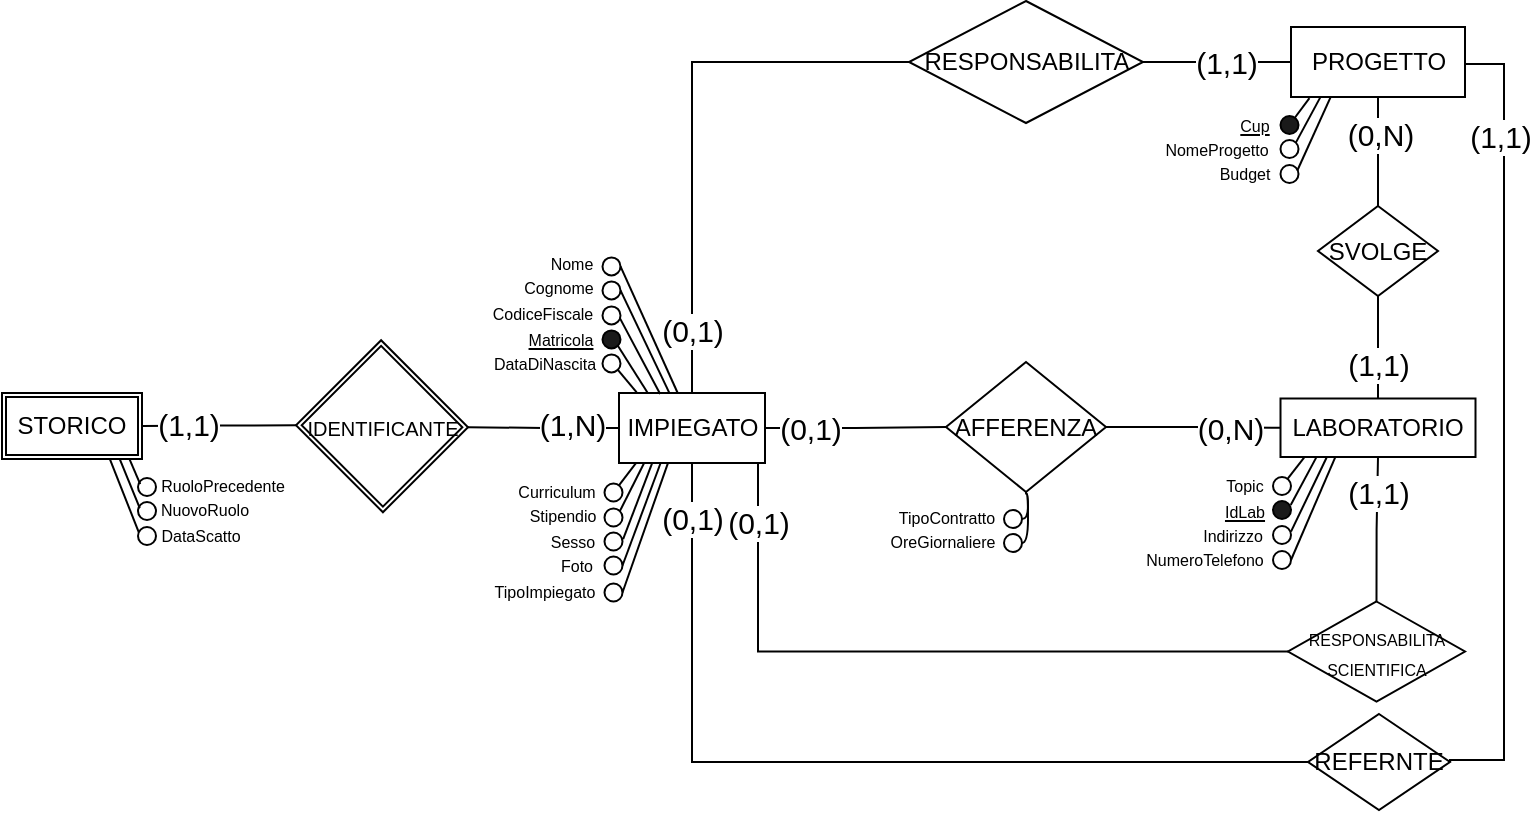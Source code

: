 <mxfile version="20.8.16" type="device"><diagram name="Pagina-1" id="BgX9XBvS6wNKBVLfwzAv"><mxGraphModel dx="-951" dy="534" grid="0" gridSize="10" guides="1" tooltips="1" connect="1" arrows="1" fold="1" page="1" pageScale="1" pageWidth="1654" pageHeight="2336" math="0" shadow="0"><root><mxCell id="0"/><mxCell id="1" parent="0"/><mxCell id="g2WIKgroE3J0Rh9Hj6b9-1" value="" style="edgeStyle=orthogonalEdgeStyle;rounded=0;orthogonalLoop=1;jettySize=auto;html=1;endArrow=none;endFill=0;exitX=0;exitY=0.5;exitDx=0;exitDy=0;labelBackgroundColor=none;fontColor=default;entryX=1;entryY=0;entryDx=0;entryDy=0;" parent="1" source="g2WIKgroE3J0Rh9Hj6b9-48" target="g2WIKgroE3J0Rh9Hj6b9-100" edge="1"><mxGeometry relative="1" as="geometry"><mxPoint x="2367" y="600.5" as="sourcePoint"/><mxPoint x="2277.963" y="601.917" as="targetPoint"/></mxGeometry></mxCell><mxCell id="g2WIKgroE3J0Rh9Hj6b9-2" value="&lt;font style=&quot;font-size: 15px;&quot;&gt;(1,N)&lt;/font&gt;" style="edgeLabel;html=1;align=center;verticalAlign=middle;resizable=0;points=[];" parent="g2WIKgroE3J0Rh9Hj6b9-1" vertex="1" connectable="0"><mxGeometry x="-0.414" relative="1" as="geometry"><mxPoint x="-2" y="-2" as="offset"/></mxGeometry></mxCell><mxCell id="g2WIKgroE3J0Rh9Hj6b9-3" value="" style="edgeStyle=orthogonalEdgeStyle;rounded=0;orthogonalLoop=1;jettySize=auto;html=1;endArrow=none;endFill=0;endSize=6;jumpStyle=none;align=center;exitX=1;exitY=0.5;exitDx=0;exitDy=0;labelBackgroundColor=none;fontColor=default;" parent="1" source="g2WIKgroE3J0Rh9Hj6b9-48" target="g2WIKgroE3J0Rh9Hj6b9-18" edge="1"><mxGeometry relative="1" as="geometry"><mxPoint x="2447" y="600.5" as="sourcePoint"/></mxGeometry></mxCell><mxCell id="g2WIKgroE3J0Rh9Hj6b9-4" value="&lt;font style=&quot;font-size: 15px;&quot;&gt;(0,1)&lt;/font&gt;" style="edgeLabel;html=1;align=center;verticalAlign=middle;resizable=0;points=[];" parent="g2WIKgroE3J0Rh9Hj6b9-3" vertex="1" connectable="0"><mxGeometry x="-0.58" y="1" relative="1" as="geometry"><mxPoint x="3" y="1" as="offset"/></mxGeometry></mxCell><mxCell id="g2WIKgroE3J0Rh9Hj6b9-5" value="" style="edgeStyle=orthogonalEdgeStyle;rounded=0;orthogonalLoop=1;jettySize=auto;html=1;endArrow=none;endFill=0;exitX=0.5;exitY=0;exitDx=0;exitDy=0;labelBackgroundColor=none;fontColor=default;" parent="1" source="g2WIKgroE3J0Rh9Hj6b9-49" target="g2WIKgroE3J0Rh9Hj6b9-28" edge="1"><mxGeometry relative="1" as="geometry"><mxPoint x="2750" y="566.5" as="sourcePoint"/></mxGeometry></mxCell><mxCell id="g2WIKgroE3J0Rh9Hj6b9-6" value="(1,1)" style="edgeLabel;html=1;align=center;verticalAlign=middle;resizable=0;points=[];fontSize=15;" parent="g2WIKgroE3J0Rh9Hj6b9-5" vertex="1" connectable="0"><mxGeometry x="-0.381" y="-1" relative="1" as="geometry"><mxPoint x="-1" y="-2" as="offset"/></mxGeometry></mxCell><mxCell id="g2WIKgroE3J0Rh9Hj6b9-14" value="" style="edgeStyle=orthogonalEdgeStyle;rounded=0;orthogonalLoop=1;jettySize=auto;html=1;endArrow=none;endFill=0;entryX=1;entryY=0.5;entryDx=0;entryDy=0;labelBackgroundColor=none;fontColor=default;exitX=0;exitY=1;exitDx=0;exitDy=0;" parent="1" source="g2WIKgroE3J0Rh9Hj6b9-100" target="g2WIKgroE3J0Rh9Hj6b9-99" edge="1"><mxGeometry relative="1" as="geometry"><mxPoint x="2116" y="602" as="targetPoint"/><mxPoint x="2208.037" y="601.917" as="sourcePoint"/></mxGeometry></mxCell><mxCell id="g2WIKgroE3J0Rh9Hj6b9-15" value="&lt;font style=&quot;font-size: 15px;&quot;&gt;(1,1)&lt;/font&gt;" style="edgeLabel;html=1;align=center;verticalAlign=middle;resizable=0;points=[];" parent="g2WIKgroE3J0Rh9Hj6b9-14" vertex="1" connectable="0"><mxGeometry x="0.405" y="-1" relative="1" as="geometry"><mxPoint as="offset"/></mxGeometry></mxCell><mxCell id="g2WIKgroE3J0Rh9Hj6b9-16" value="" style="edgeStyle=orthogonalEdgeStyle;rounded=0;orthogonalLoop=1;jettySize=auto;html=1;endArrow=none;endFill=0;entryX=0;entryY=0.5;entryDx=0;entryDy=0;exitX=1;exitY=0.5;exitDx=0;exitDy=0;labelBackgroundColor=none;fontColor=default;" parent="1" source="g2WIKgroE3J0Rh9Hj6b9-18" target="g2WIKgroE3J0Rh9Hj6b9-49" edge="1"><mxGeometry relative="1" as="geometry"><mxPoint x="2746.5" y="601.5" as="targetPoint"/></mxGeometry></mxCell><mxCell id="g2WIKgroE3J0Rh9Hj6b9-17" value="(0,N)" style="edgeLabel;html=1;align=center;verticalAlign=middle;resizable=0;points=[];fontSize=15;" parent="g2WIKgroE3J0Rh9Hj6b9-16" vertex="1" connectable="0"><mxGeometry x="0.565" relative="1" as="geometry"><mxPoint x="-6" as="offset"/></mxGeometry></mxCell><mxCell id="g2WIKgroE3J0Rh9Hj6b9-18" value="AFFERENZA" style="rhombus;whiteSpace=wrap;html=1;rounded=0;labelBackgroundColor=none;" parent="1" vertex="1"><mxGeometry x="2534" y="569" width="80" height="65" as="geometry"/></mxCell><mxCell id="g2WIKgroE3J0Rh9Hj6b9-26" value="" style="edgeStyle=orthogonalEdgeStyle;rounded=0;orthogonalLoop=1;jettySize=auto;html=1;endArrow=none;endFill=0;entryX=0.5;entryY=1;entryDx=0;entryDy=0;labelBackgroundColor=none;fontColor=default;" parent="1" source="g2WIKgroE3J0Rh9Hj6b9-28" target="g2WIKgroE3J0Rh9Hj6b9-50" edge="1"><mxGeometry relative="1" as="geometry"><mxPoint x="2750" y="421" as="targetPoint"/></mxGeometry></mxCell><mxCell id="g2WIKgroE3J0Rh9Hj6b9-27" value="(0,N)" style="edgeLabel;html=1;align=center;verticalAlign=middle;resizable=0;points=[];fontSize=15;" parent="g2WIKgroE3J0Rh9Hj6b9-26" vertex="1" connectable="0"><mxGeometry x="0.606" relative="1" as="geometry"><mxPoint x="1" y="8" as="offset"/></mxGeometry></mxCell><mxCell id="g2WIKgroE3J0Rh9Hj6b9-28" value="SVOLGE" style="rhombus;whiteSpace=wrap;html=1;rounded=0;labelBackgroundColor=none;" parent="1" vertex="1"><mxGeometry x="2720" y="491" width="60" height="45" as="geometry"/></mxCell><mxCell id="g2WIKgroE3J0Rh9Hj6b9-32" value="" style="edgeStyle=orthogonalEdgeStyle;orthogonalLoop=1;jettySize=auto;html=1;endArrow=none;endFill=0;rounded=0;labelBackgroundColor=none;fontColor=default;exitX=0.5;exitY=0;exitDx=0;exitDy=0;entryX=0;entryY=0.5;entryDx=0;entryDy=0;" parent="1" source="g2WIKgroE3J0Rh9Hj6b9-48" target="g2WIKgroE3J0Rh9Hj6b9-37" edge="1"><mxGeometry relative="1" as="geometry"><mxPoint x="2413" y="580" as="sourcePoint"/></mxGeometry></mxCell><mxCell id="g2WIKgroE3J0Rh9Hj6b9-116" value="&lt;font style=&quot;font-size: 15px;&quot;&gt;(0,1)&lt;/font&gt;" style="edgeLabel;html=1;align=center;verticalAlign=middle;resizable=0;points=[];" parent="g2WIKgroE3J0Rh9Hj6b9-32" vertex="1" connectable="0"><mxGeometry x="-0.884" y="-2" relative="1" as="geometry"><mxPoint x="-2" y="-16" as="offset"/></mxGeometry></mxCell><mxCell id="g2WIKgroE3J0Rh9Hj6b9-35" value="" style="edgeStyle=orthogonalEdgeStyle;orthogonalLoop=1;jettySize=auto;html=1;endArrow=none;endFill=0;entryX=0;entryY=0.5;entryDx=0;entryDy=0;rounded=0;labelBackgroundColor=none;fontColor=default;" parent="1" source="g2WIKgroE3J0Rh9Hj6b9-37" target="g2WIKgroE3J0Rh9Hj6b9-50" edge="1"><mxGeometry relative="1" as="geometry"><mxPoint x="2751.5" y="420" as="targetPoint"/></mxGeometry></mxCell><mxCell id="g2WIKgroE3J0Rh9Hj6b9-36" value="(1,1)" style="edgeLabel;html=1;align=center;verticalAlign=middle;resizable=0;points=[];fontSize=15;" parent="g2WIKgroE3J0Rh9Hj6b9-35" vertex="1" connectable="0"><mxGeometry x="0.546" y="1" relative="1" as="geometry"><mxPoint x="-16" y="1" as="offset"/></mxGeometry></mxCell><mxCell id="g2WIKgroE3J0Rh9Hj6b9-37" value="RESPONSABILITA" style="rhombus;whiteSpace=wrap;html=1;rounded=0;labelBackgroundColor=none;" parent="1" vertex="1"><mxGeometry x="2515.5" y="388.5" width="117" height="61" as="geometry"/></mxCell><mxCell id="g2WIKgroE3J0Rh9Hj6b9-38" value="REFERNTE" style="rhombus;whiteSpace=wrap;html=1;rounded=0;labelBackgroundColor=none;fillColor=default;" parent="1" vertex="1"><mxGeometry x="2715" y="745" width="71" height="48" as="geometry"/></mxCell><mxCell id="g2WIKgroE3J0Rh9Hj6b9-39" value="" style="endArrow=none;html=1;exitX=0.5;exitY=1;exitDx=0;exitDy=0;edgeStyle=orthogonalEdgeStyle;rounded=0;labelBackgroundColor=none;fontColor=default;entryX=0;entryY=0.5;entryDx=0;entryDy=0;" parent="1" source="g2WIKgroE3J0Rh9Hj6b9-48" target="g2WIKgroE3J0Rh9Hj6b9-38" edge="1"><mxGeometry width="50" height="50" relative="1" as="geometry"><mxPoint x="2477" y="797" as="sourcePoint"/><mxPoint x="2713" y="810" as="targetPoint"/><Array as="points"><mxPoint x="2407" y="769"/></Array></mxGeometry></mxCell><mxCell id="g2WIKgroE3J0Rh9Hj6b9-40" value="(0,1)" style="edgeLabel;html=1;align=center;verticalAlign=middle;resizable=0;points=[];fontSize=15;" parent="g2WIKgroE3J0Rh9Hj6b9-39" vertex="1" connectable="0"><mxGeometry x="-0.904" y="1" relative="1" as="geometry"><mxPoint x="-1" y="5" as="offset"/></mxGeometry></mxCell><mxCell id="g2WIKgroE3J0Rh9Hj6b9-41" value="" style="endArrow=none;html=1;exitX=1;exitY=0.5;exitDx=0;exitDy=0;entryX=1;entryY=0.5;entryDx=0;entryDy=0;edgeStyle=orthogonalEdgeStyle;rounded=0;labelBackgroundColor=none;fontColor=default;" parent="1" source="g2WIKgroE3J0Rh9Hj6b9-38" target="g2WIKgroE3J0Rh9Hj6b9-50" edge="1"><mxGeometry width="50" height="50" relative="1" as="geometry"><mxPoint x="2858" y="497.5" as="sourcePoint"/><mxPoint x="2790" y="371.5" as="targetPoint"/><Array as="points"><mxPoint x="2813" y="768"/><mxPoint x="2813" y="420"/><mxPoint x="2793" y="420"/></Array></mxGeometry></mxCell><mxCell id="g2WIKgroE3J0Rh9Hj6b9-42" value="(1,1)" style="edgeLabel;html=1;align=center;verticalAlign=middle;resizable=0;points=[];fontSize=15;" parent="g2WIKgroE3J0Rh9Hj6b9-41" vertex="1" connectable="0"><mxGeometry x="0.884" y="-1" relative="1" as="geometry"><mxPoint x="-3" y="33" as="offset"/></mxGeometry></mxCell><mxCell id="g2WIKgroE3J0Rh9Hj6b9-43" value="" style="endArrow=none;html=1;entryX=0;entryY=0.5;entryDx=0;entryDy=0;edgeStyle=orthogonalEdgeStyle;rounded=0;labelBackgroundColor=none;fontColor=default;" parent="1" target="g2WIKgroE3J0Rh9Hj6b9-45" edge="1"><mxGeometry width="50" height="50" relative="1" as="geometry"><mxPoint x="2440" y="620" as="sourcePoint"/><mxPoint x="2665" y="774" as="targetPoint"/><Array as="points"><mxPoint x="2440" y="713"/></Array></mxGeometry></mxCell><mxCell id="g2WIKgroE3J0Rh9Hj6b9-44" value="(0,1)" style="edgeLabel;html=1;align=center;verticalAlign=middle;resizable=0;points=[];fontSize=15;" parent="g2WIKgroE3J0Rh9Hj6b9-43" vertex="1" connectable="0"><mxGeometry x="-0.898" y="-2" relative="1" as="geometry"><mxPoint x="2" y="10" as="offset"/></mxGeometry></mxCell><mxCell id="g2WIKgroE3J0Rh9Hj6b9-45" value="&lt;font style=&quot;font-size: 8px;&quot;&gt;RESPONSABILITA&lt;br&gt;SCIENTIFICA&lt;/font&gt;" style="rhombus;whiteSpace=wrap;html=1;rounded=0;labelBackgroundColor=none;" parent="1" vertex="1"><mxGeometry x="2705" y="688.75" width="88.5" height="50" as="geometry"/></mxCell><mxCell id="g2WIKgroE3J0Rh9Hj6b9-46" value="" style="endArrow=none;html=1;entryX=0.5;entryY=1;entryDx=0;entryDy=0;exitX=0.5;exitY=0;exitDx=0;exitDy=0;edgeStyle=orthogonalEdgeStyle;rounded=0;labelBackgroundColor=none;fontColor=default;" parent="1" source="g2WIKgroE3J0Rh9Hj6b9-45" target="g2WIKgroE3J0Rh9Hj6b9-49" edge="1"><mxGeometry width="50" height="50" relative="1" as="geometry"><mxPoint x="2610" y="730.5" as="sourcePoint"/><mxPoint x="2750" y="636.5" as="targetPoint"/></mxGeometry></mxCell><mxCell id="g2WIKgroE3J0Rh9Hj6b9-47" value="(1,1)" style="edgeLabel;html=1;align=center;verticalAlign=middle;resizable=0;points=[];fontSize=15;" parent="g2WIKgroE3J0Rh9Hj6b9-46" vertex="1" connectable="0"><mxGeometry x="0.542" relative="1" as="geometry"><mxPoint as="offset"/></mxGeometry></mxCell><mxCell id="g2WIKgroE3J0Rh9Hj6b9-48" value="IMPIEGATO" style="rounded=0;whiteSpace=wrap;html=1;labelBackgroundColor=none;" parent="1" vertex="1"><mxGeometry x="2370.5" y="584.5" width="73" height="35" as="geometry"/></mxCell><mxCell id="g2WIKgroE3J0Rh9Hj6b9-49" value="LABORATORIO" style="rounded=0;whiteSpace=wrap;html=1;labelBackgroundColor=none;" parent="1" vertex="1"><mxGeometry x="2701.25" y="587.25" width="97.5" height="29.25" as="geometry"/></mxCell><mxCell id="g2WIKgroE3J0Rh9Hj6b9-50" value="PROGETTO" style="rounded=0;whiteSpace=wrap;html=1;labelBackgroundColor=none;" parent="1" vertex="1"><mxGeometry x="2706.5" y="401.5" width="87" height="35" as="geometry"/></mxCell><mxCell id="g2WIKgroE3J0Rh9Hj6b9-51" value="" style="ellipse;whiteSpace=wrap;html=1;" parent="1" vertex="1"><mxGeometry x="2363.25" y="629.75" width="9" height="9" as="geometry"/></mxCell><mxCell id="g2WIKgroE3J0Rh9Hj6b9-52" value="" style="ellipse;whiteSpace=wrap;html=1;" parent="1" vertex="1"><mxGeometry x="2363.25" y="642.25" width="9" height="9" as="geometry"/></mxCell><mxCell id="g2WIKgroE3J0Rh9Hj6b9-53" value="" style="ellipse;whiteSpace=wrap;html=1;" parent="1" vertex="1"><mxGeometry x="2363.25" y="654.25" width="9" height="9" as="geometry"/></mxCell><mxCell id="g2WIKgroE3J0Rh9Hj6b9-54" value="" style="ellipse;whiteSpace=wrap;html=1;" parent="1" vertex="1"><mxGeometry x="2363.25" y="666.25" width="9" height="9" as="geometry"/></mxCell><mxCell id="g2WIKgroE3J0Rh9Hj6b9-55" value="" style="ellipse;whiteSpace=wrap;html=1;" parent="1" vertex="1"><mxGeometry x="2362.25" y="528.71" width="9" height="9" as="geometry"/></mxCell><mxCell id="g2WIKgroE3J0Rh9Hj6b9-56" value="" style="ellipse;whiteSpace=wrap;html=1;" parent="1" vertex="1"><mxGeometry x="2362.25" y="541.21" width="9" height="9" as="geometry"/></mxCell><mxCell id="g2WIKgroE3J0Rh9Hj6b9-57" value="" style="ellipse;whiteSpace=wrap;html=1;fillColor=#1A1A1A;" parent="1" vertex="1"><mxGeometry x="2362.25" y="553.21" width="9" height="9" as="geometry"/></mxCell><mxCell id="g2WIKgroE3J0Rh9Hj6b9-58" value="" style="ellipse;whiteSpace=wrap;html=1;" parent="1" vertex="1"><mxGeometry x="2362.25" y="565.21" width="9" height="9" as="geometry"/></mxCell><mxCell id="g2WIKgroE3J0Rh9Hj6b9-59" value="" style="endArrow=none;html=1;rounded=0;entryX=0.116;entryY=1.003;entryDx=0;entryDy=0;entryPerimeter=0;" parent="1" source="g2WIKgroE3J0Rh9Hj6b9-51" target="g2WIKgroE3J0Rh9Hj6b9-48" edge="1"><mxGeometry width="50" height="50" relative="1" as="geometry"><mxPoint x="2376" y="684.5" as="sourcePoint"/><mxPoint x="2446.711" y="634.5" as="targetPoint"/></mxGeometry></mxCell><mxCell id="g2WIKgroE3J0Rh9Hj6b9-60" value="" style="endArrow=none;html=1;rounded=0;exitX=1;exitY=0;exitDx=0;exitDy=0;entryX=0.173;entryY=0.997;entryDx=0;entryDy=0;entryPerimeter=0;" parent="1" source="g2WIKgroE3J0Rh9Hj6b9-52" target="g2WIKgroE3J0Rh9Hj6b9-48" edge="1"><mxGeometry width="50" height="50" relative="1" as="geometry"><mxPoint x="2387" y="649.5" as="sourcePoint"/><mxPoint x="2437" y="599.5" as="targetPoint"/></mxGeometry></mxCell><mxCell id="g2WIKgroE3J0Rh9Hj6b9-61" value="" style="endArrow=none;html=1;rounded=0;exitX=1.035;exitY=0.368;exitDx=0;exitDy=0;exitPerimeter=0;entryX=0.227;entryY=1.003;entryDx=0;entryDy=0;entryPerimeter=0;" parent="1" source="g2WIKgroE3J0Rh9Hj6b9-53" target="g2WIKgroE3J0Rh9Hj6b9-48" edge="1"><mxGeometry width="50" height="50" relative="1" as="geometry"><mxPoint x="2387" y="649.5" as="sourcePoint"/><mxPoint x="2437" y="599.5" as="targetPoint"/></mxGeometry></mxCell><mxCell id="g2WIKgroE3J0Rh9Hj6b9-62" value="" style="endArrow=none;html=1;rounded=0;exitX=1;exitY=0.5;exitDx=0;exitDy=0;entryX=0.285;entryY=1;entryDx=0;entryDy=0;entryPerimeter=0;" parent="1" source="g2WIKgroE3J0Rh9Hj6b9-54" target="g2WIKgroE3J0Rh9Hj6b9-48" edge="1"><mxGeometry width="50" height="50" relative="1" as="geometry"><mxPoint x="2375" y="650.5" as="sourcePoint"/><mxPoint x="2393" y="620" as="targetPoint"/></mxGeometry></mxCell><mxCell id="g2WIKgroE3J0Rh9Hj6b9-63" value="" style="endArrow=none;html=1;rounded=0;entryX=1;entryY=1;entryDx=0;entryDy=0;exitX=0.121;exitY=-0.01;exitDx=0;exitDy=0;exitPerimeter=0;" parent="1" source="g2WIKgroE3J0Rh9Hj6b9-48" target="g2WIKgroE3J0Rh9Hj6b9-58" edge="1"><mxGeometry width="50" height="50" relative="1" as="geometry"><mxPoint x="2373" y="580" as="sourcePoint"/><mxPoint x="2425" y="547.5" as="targetPoint"/></mxGeometry></mxCell><mxCell id="g2WIKgroE3J0Rh9Hj6b9-64" value="" style="endArrow=none;html=1;rounded=0;exitX=1;exitY=1;exitDx=0;exitDy=0;entryX=0.198;entryY=0.004;entryDx=0;entryDy=0;entryPerimeter=0;" parent="1" source="g2WIKgroE3J0Rh9Hj6b9-57" target="g2WIKgroE3J0Rh9Hj6b9-48" edge="1"><mxGeometry width="50" height="50" relative="1" as="geometry"><mxPoint x="2371" y="601.5" as="sourcePoint"/><mxPoint x="2383" y="580" as="targetPoint"/></mxGeometry></mxCell><mxCell id="g2WIKgroE3J0Rh9Hj6b9-65" value="" style="endArrow=none;html=1;rounded=0;exitX=0.958;exitY=0.636;exitDx=0;exitDy=0;exitPerimeter=0;entryX=0.282;entryY=0.013;entryDx=0;entryDy=0;entryPerimeter=0;" parent="1" source="g2WIKgroE3J0Rh9Hj6b9-56" target="g2WIKgroE3J0Rh9Hj6b9-48" edge="1"><mxGeometry width="50" height="50" relative="1" as="geometry"><mxPoint x="2376" y="595.5" as="sourcePoint"/><mxPoint x="2393" y="580" as="targetPoint"/></mxGeometry></mxCell><mxCell id="g2WIKgroE3J0Rh9Hj6b9-66" value="" style="endArrow=none;html=1;rounded=0;entryX=0.343;entryY=-0.008;entryDx=0;entryDy=0;entryPerimeter=0;exitX=1;exitY=0.5;exitDx=0;exitDy=0;" parent="1" source="g2WIKgroE3J0Rh9Hj6b9-55" target="g2WIKgroE3J0Rh9Hj6b9-48" edge="1"><mxGeometry width="50" height="50" relative="1" as="geometry"><mxPoint x="2376" y="583" as="sourcePoint"/><mxPoint x="2446.711" y="533" as="targetPoint"/></mxGeometry></mxCell><mxCell id="g2WIKgroE3J0Rh9Hj6b9-67" value="&lt;font style=&quot;font-size: 8px;&quot;&gt;Nome&lt;/font&gt;" style="text;html=1;strokeColor=none;fillColor=none;align=center;verticalAlign=middle;whiteSpace=wrap;rounded=0;fontSize=10;" parent="1" vertex="1"><mxGeometry x="2317" y="511" width="60" height="16" as="geometry"/></mxCell><mxCell id="g2WIKgroE3J0Rh9Hj6b9-68" value="Cognome" style="text;html=1;align=center;verticalAlign=middle;resizable=0;points=[];autosize=1;strokeColor=none;fillColor=none;fontSize=8;" parent="1" vertex="1"><mxGeometry x="2313" y="521" width="53" height="22" as="geometry"/></mxCell><mxCell id="g2WIKgroE3J0Rh9Hj6b9-69" value="CodiceFiscale" style="text;html=1;align=center;verticalAlign=middle;resizable=0;points=[];autosize=1;strokeColor=none;fillColor=none;fontSize=8;" parent="1" vertex="1"><mxGeometry x="2298" y="534" width="68" height="22" as="geometry"/></mxCell><mxCell id="g2WIKgroE3J0Rh9Hj6b9-70" value="DataDiNascita" style="text;html=1;align=center;verticalAlign=middle;resizable=0;points=[];autosize=1;strokeColor=none;fillColor=none;fontSize=8;" parent="1" vertex="1"><mxGeometry x="2298" y="558.71" width="69" height="22" as="geometry"/></mxCell><mxCell id="g2WIKgroE3J0Rh9Hj6b9-71" value="Curriculum" style="text;html=1;align=center;verticalAlign=middle;resizable=0;points=[];autosize=1;strokeColor=none;fillColor=none;fontSize=8;" parent="1" vertex="1"><mxGeometry x="2310.5" y="622.5" width="57" height="22" as="geometry"/></mxCell><mxCell id="g2WIKgroE3J0Rh9Hj6b9-72" value="Stipendio" style="text;html=1;align=center;verticalAlign=middle;resizable=0;points=[];autosize=1;strokeColor=none;fillColor=none;fontSize=8;" parent="1" vertex="1"><mxGeometry x="2316" y="634.5" width="51" height="22" as="geometry"/></mxCell><mxCell id="g2WIKgroE3J0Rh9Hj6b9-73" value="Sesso" style="text;html=1;align=center;verticalAlign=middle;resizable=0;points=[];autosize=1;strokeColor=none;fillColor=none;fontSize=8;" parent="1" vertex="1"><mxGeometry x="2327" y="648" width="40" height="22" as="geometry"/></mxCell><mxCell id="g2WIKgroE3J0Rh9Hj6b9-74" value="Foto" style="text;html=1;align=center;verticalAlign=middle;resizable=0;points=[];autosize=1;strokeColor=none;fillColor=none;fontSize=8;" parent="1" vertex="1"><mxGeometry x="2332" y="660" width="34" height="22" as="geometry"/></mxCell><mxCell id="g2WIKgroE3J0Rh9Hj6b9-75" value="" style="ellipse;whiteSpace=wrap;html=1;" parent="1" vertex="1"><mxGeometry x="2130" y="651.5" width="9" height="9" as="geometry"/></mxCell><mxCell id="g2WIKgroE3J0Rh9Hj6b9-76" value="" style="ellipse;whiteSpace=wrap;html=1;" parent="1" vertex="1"><mxGeometry x="2130" y="627" width="9" height="9" as="geometry"/></mxCell><mxCell id="g2WIKgroE3J0Rh9Hj6b9-77" value="" style="ellipse;whiteSpace=wrap;html=1;" parent="1" vertex="1"><mxGeometry x="2130" y="639" width="9" height="9" as="geometry"/></mxCell><mxCell id="g2WIKgroE3J0Rh9Hj6b9-78" value="" style="endArrow=none;html=1;rounded=0;fontSize=8;exitX=0.123;exitY=0.336;exitDx=0;exitDy=0;exitPerimeter=0;entryX=0.91;entryY=0.997;entryDx=0;entryDy=0;entryPerimeter=0;" parent="1" source="g2WIKgroE3J0Rh9Hj6b9-76" target="g2WIKgroE3J0Rh9Hj6b9-99" edge="1"><mxGeometry width="50" height="50" relative="1" as="geometry"><mxPoint x="2142" y="648.5" as="sourcePoint"/><mxPoint x="2124.344" y="617.808" as="targetPoint"/></mxGeometry></mxCell><mxCell id="g2WIKgroE3J0Rh9Hj6b9-79" value="" style="endArrow=none;html=1;rounded=0;fontSize=8;exitX=0.099;exitY=0.336;exitDx=0;exitDy=0;exitPerimeter=0;entryX=0.834;entryY=0.964;entryDx=0;entryDy=0;entryPerimeter=0;" parent="1" source="g2WIKgroE3J0Rh9Hj6b9-77" target="g2WIKgroE3J0Rh9Hj6b9-99" edge="1"><mxGeometry width="50" height="50" relative="1" as="geometry"><mxPoint x="2059.289" y="693.5" as="sourcePoint"/><mxPoint x="2116" y="620.5" as="targetPoint"/></mxGeometry></mxCell><mxCell id="g2WIKgroE3J0Rh9Hj6b9-80" value="RuoloPrecedente" style="text;html=1;align=center;verticalAlign=middle;resizable=0;points=[];autosize=1;strokeColor=none;fillColor=none;fontSize=8;" parent="1" vertex="1"><mxGeometry x="2132" y="620" width="80" height="22" as="geometry"/></mxCell><mxCell id="g2WIKgroE3J0Rh9Hj6b9-81" value="" style="ellipse;whiteSpace=wrap;html=1;" parent="1" vertex="1"><mxGeometry x="2697.5" y="626.5" width="9" height="9" as="geometry"/></mxCell><mxCell id="g2WIKgroE3J0Rh9Hj6b9-82" value="" style="ellipse;whiteSpace=wrap;html=1;gradientColor=none;fillColor=#1A1A1A;" parent="1" vertex="1"><mxGeometry x="2697.5" y="638.5" width="9" height="9" as="geometry"/></mxCell><mxCell id="g2WIKgroE3J0Rh9Hj6b9-83" value="" style="ellipse;whiteSpace=wrap;html=1;" parent="1" vertex="1"><mxGeometry x="2697.5" y="651" width="9" height="9" as="geometry"/></mxCell><mxCell id="g2WIKgroE3J0Rh9Hj6b9-84" value="" style="endArrow=none;html=1;rounded=0;fontSize=8;entryX=0.121;entryY=1.011;entryDx=0;entryDy=0;entryPerimeter=0;" parent="1" source="g2WIKgroE3J0Rh9Hj6b9-81" target="g2WIKgroE3J0Rh9Hj6b9-49" edge="1"><mxGeometry width="50" height="50" relative="1" as="geometry"><mxPoint x="2706.5" y="681" as="sourcePoint"/><mxPoint x="2777.211" y="631" as="targetPoint"/></mxGeometry></mxCell><mxCell id="g2WIKgroE3J0Rh9Hj6b9-85" value="" style="endArrow=none;html=1;rounded=0;fontSize=8;entryX=0.185;entryY=0.998;entryDx=0;entryDy=0;entryPerimeter=0;exitX=0.985;exitY=0.219;exitDx=0;exitDy=0;exitPerimeter=0;" parent="1" source="g2WIKgroE3J0Rh9Hj6b9-82" target="g2WIKgroE3J0Rh9Hj6b9-49" edge="1"><mxGeometry width="50" height="50" relative="1" as="geometry"><mxPoint x="2706.5" y="693" as="sourcePoint"/><mxPoint x="2777.211" y="643" as="targetPoint"/></mxGeometry></mxCell><mxCell id="g2WIKgroE3J0Rh9Hj6b9-86" value="" style="endArrow=none;html=1;rounded=0;fontSize=8;entryX=0.236;entryY=1.012;entryDx=0;entryDy=0;entryPerimeter=0;exitX=1;exitY=0.312;exitDx=0;exitDy=0;exitPerimeter=0;" parent="1" source="g2WIKgroE3J0Rh9Hj6b9-83" target="g2WIKgroE3J0Rh9Hj6b9-49" edge="1"><mxGeometry width="50" height="50" relative="1" as="geometry"><mxPoint x="2706.5" y="705.5" as="sourcePoint"/><mxPoint x="2777.211" y="655.5" as="targetPoint"/></mxGeometry></mxCell><mxCell id="g2WIKgroE3J0Rh9Hj6b9-87" value="Topic" style="text;html=1;align=center;verticalAlign=middle;resizable=0;points=[];autosize=1;strokeColor=none;fillColor=none;fontSize=8;" parent="1" vertex="1"><mxGeometry x="2664.25" y="620" width="37" height="22" as="geometry"/></mxCell><mxCell id="g2WIKgroE3J0Rh9Hj6b9-88" value="&lt;u&gt;IdLab&lt;/u&gt;" style="text;html=1;align=center;verticalAlign=middle;resizable=0;points=[];autosize=1;strokeColor=none;fillColor=none;fontSize=8;" parent="1" vertex="1"><mxGeometry x="2663.75" y="632.5" width="38" height="22" as="geometry"/></mxCell><mxCell id="g2WIKgroE3J0Rh9Hj6b9-89" value="Indirizzo" style="text;html=1;align=center;verticalAlign=middle;resizable=0;points=[];autosize=1;strokeColor=none;fillColor=none;fontSize=8;" parent="1" vertex="1"><mxGeometry x="2653.25" y="644.5" width="48" height="22" as="geometry"/></mxCell><mxCell id="g2WIKgroE3J0Rh9Hj6b9-90" value="" style="ellipse;whiteSpace=wrap;html=1;fillColor=#1A1A1A;" parent="1" vertex="1"><mxGeometry x="2701.25" y="446" width="9" height="9" as="geometry"/></mxCell><mxCell id="g2WIKgroE3J0Rh9Hj6b9-91" value="" style="ellipse;whiteSpace=wrap;html=1;" parent="1" vertex="1"><mxGeometry x="2701.25" y="458" width="9" height="9" as="geometry"/></mxCell><mxCell id="g2WIKgroE3J0Rh9Hj6b9-92" value="" style="ellipse;whiteSpace=wrap;html=1;" parent="1" vertex="1"><mxGeometry x="2701.25" y="470.5" width="9" height="9" as="geometry"/></mxCell><mxCell id="g2WIKgroE3J0Rh9Hj6b9-93" value="" style="endArrow=none;html=1;rounded=0;fontSize=8;entryX=0.106;entryY=1.016;entryDx=0;entryDy=0;entryPerimeter=0;" parent="1" source="g2WIKgroE3J0Rh9Hj6b9-90" target="g2WIKgroE3J0Rh9Hj6b9-50" edge="1"><mxGeometry width="50" height="50" relative="1" as="geometry"><mxPoint x="2710.25" y="498.5" as="sourcePoint"/><mxPoint x="2780.961" y="448.5" as="targetPoint"/></mxGeometry></mxCell><mxCell id="g2WIKgroE3J0Rh9Hj6b9-94" value="" style="endArrow=none;html=1;rounded=0;fontSize=8;entryX=0.169;entryY=1.002;entryDx=0;entryDy=0;entryPerimeter=0;exitX=1;exitY=0;exitDx=0;exitDy=0;" parent="1" source="g2WIKgroE3J0Rh9Hj6b9-91" target="g2WIKgroE3J0Rh9Hj6b9-50" edge="1"><mxGeometry width="50" height="50" relative="1" as="geometry"><mxPoint x="2710.25" y="512.5" as="sourcePoint"/><mxPoint x="2780.961" y="462.5" as="targetPoint"/></mxGeometry></mxCell><mxCell id="g2WIKgroE3J0Rh9Hj6b9-95" value="" style="endArrow=none;html=1;rounded=0;fontSize=8;entryX=0.227;entryY=1.005;entryDx=0;entryDy=0;exitX=0.929;exitY=0.321;exitDx=0;exitDy=0;exitPerimeter=0;entryPerimeter=0;" parent="1" source="g2WIKgroE3J0Rh9Hj6b9-92" target="g2WIKgroE3J0Rh9Hj6b9-50" edge="1"><mxGeometry width="50" height="50" relative="1" as="geometry"><mxPoint x="2710.25" y="525" as="sourcePoint"/><mxPoint x="2780.961" y="475" as="targetPoint"/></mxGeometry></mxCell><mxCell id="g2WIKgroE3J0Rh9Hj6b9-96" value="&lt;u&gt;Cup&lt;/u&gt;" style="text;html=1;align=center;verticalAlign=middle;resizable=0;points=[];autosize=1;strokeColor=none;fillColor=none;fontSize=8;" parent="1" vertex="1"><mxGeometry x="2671" y="439.5" width="33" height="22" as="geometry"/></mxCell><mxCell id="g2WIKgroE3J0Rh9Hj6b9-97" value="NomeProgetto" style="text;html=1;align=center;verticalAlign=middle;resizable=0;points=[];autosize=1;strokeColor=none;fillColor=none;fontSize=8;" parent="1" vertex="1"><mxGeometry x="2634" y="451.5" width="70" height="22" as="geometry"/></mxCell><mxCell id="g2WIKgroE3J0Rh9Hj6b9-98" value="Budget" style="text;html=1;align=center;verticalAlign=middle;resizable=0;points=[];autosize=1;strokeColor=none;fillColor=none;fontSize=8;" parent="1" vertex="1"><mxGeometry x="2661" y="464" width="43" height="22" as="geometry"/></mxCell><mxCell id="g2WIKgroE3J0Rh9Hj6b9-99" value="STORICO" style="shape=ext;double=1;rounded=0;whiteSpace=wrap;html=1;" parent="1" vertex="1"><mxGeometry x="2062" y="584.5" width="70" height="33" as="geometry"/></mxCell><mxCell id="g2WIKgroE3J0Rh9Hj6b9-100" value="" style="shape=ext;double=1;rounded=0;whiteSpace=wrap;html=1;rotation=45;" parent="1" vertex="1"><mxGeometry x="2221.28" y="571.06" width="61.45" height="60.16" as="geometry"/></mxCell><mxCell id="g2WIKgroE3J0Rh9Hj6b9-101" value="&lt;font style=&quot;font-size: 10px;&quot;&gt;IDENTIFICANTE&lt;/font&gt;" style="text;html=1;align=center;verticalAlign=middle;resizable=0;points=[];autosize=1;strokeColor=none;fillColor=none;" parent="1" vertex="1"><mxGeometry x="2202" y="586.5" width="100" height="30" as="geometry"/></mxCell><mxCell id="g2WIKgroE3J0Rh9Hj6b9-102" value="" style="ellipse;whiteSpace=wrap;html=1;" parent="1" vertex="1"><mxGeometry x="2697.5" y="663.5" width="9" height="9" as="geometry"/></mxCell><mxCell id="g2WIKgroE3J0Rh9Hj6b9-103" value="" style="endArrow=none;html=1;rounded=0;exitX=1;exitY=0.5;exitDx=0;exitDy=0;entryX=0.281;entryY=1.001;entryDx=0;entryDy=0;entryPerimeter=0;" parent="1" source="g2WIKgroE3J0Rh9Hj6b9-102" target="g2WIKgroE3J0Rh9Hj6b9-49" edge="1"><mxGeometry width="50" height="50" relative="1" as="geometry"><mxPoint x="2679" y="700" as="sourcePoint"/><mxPoint x="2729" y="650" as="targetPoint"/></mxGeometry></mxCell><mxCell id="g2WIKgroE3J0Rh9Hj6b9-104" value="&lt;font style=&quot;font-size: 8px;&quot;&gt;NumeroTelefono&lt;/font&gt;" style="text;html=1;align=center;verticalAlign=middle;resizable=0;points=[];autosize=1;strokeColor=none;fillColor=none;" parent="1" vertex="1"><mxGeometry x="2624" y="654" width="77" height="26" as="geometry"/></mxCell><mxCell id="g2WIKgroE3J0Rh9Hj6b9-105" value="" style="endArrow=none;html=1;rounded=0;fontSize=8;entryX=0.04;entryY=0.285;entryDx=0;entryDy=0;entryPerimeter=0;exitX=0.772;exitY=1.011;exitDx=0;exitDy=0;exitPerimeter=0;" parent="1" source="g2WIKgroE3J0Rh9Hj6b9-99" target="g2WIKgroE3J0Rh9Hj6b9-75" edge="1"><mxGeometry width="50" height="50" relative="1" as="geometry"><mxPoint x="2113" y="664" as="sourcePoint"/><mxPoint x="2163" y="614" as="targetPoint"/></mxGeometry></mxCell><mxCell id="g2WIKgroE3J0Rh9Hj6b9-106" value="" style="ellipse;whiteSpace=wrap;html=1;" parent="1" vertex="1"><mxGeometry x="2563" y="655" width="9" height="9" as="geometry"/></mxCell><mxCell id="g2WIKgroE3J0Rh9Hj6b9-107" value="" style="ellipse;whiteSpace=wrap;html=1;" parent="1" vertex="1"><mxGeometry x="2563" y="643" width="9" height="9" as="geometry"/></mxCell><mxCell id="g2WIKgroE3J0Rh9Hj6b9-108" value="" style="endArrow=none;html=1;rounded=0;exitX=0.5;exitY=1;exitDx=0;exitDy=0;entryX=1;entryY=0.5;entryDx=0;entryDy=0;edgeStyle=orthogonalEdgeStyle;curved=1;" parent="1" source="g2WIKgroE3J0Rh9Hj6b9-18" target="g2WIKgroE3J0Rh9Hj6b9-106" edge="1"><mxGeometry width="50" height="50" relative="1" as="geometry"><mxPoint x="2579" y="671.5" as="sourcePoint"/><mxPoint x="2604" y="637" as="targetPoint"/><Array as="points"><mxPoint x="2575" y="635"/><mxPoint x="2575" y="660"/></Array></mxGeometry></mxCell><mxCell id="g2WIKgroE3J0Rh9Hj6b9-109" value="" style="endArrow=none;html=1;rounded=0;curved=1;exitX=0.5;exitY=1;exitDx=0;exitDy=0;entryX=1;entryY=0.5;entryDx=0;entryDy=0;edgeStyle=orthogonalEdgeStyle;" parent="1" source="g2WIKgroE3J0Rh9Hj6b9-18" target="g2WIKgroE3J0Rh9Hj6b9-107" edge="1"><mxGeometry width="50" height="50" relative="1" as="geometry"><mxPoint x="2571" y="634.5" as="sourcePoint"/><mxPoint x="2604" y="630" as="targetPoint"/><Array as="points"><mxPoint x="2575" y="635"/><mxPoint x="2575" y="648"/></Array></mxGeometry></mxCell><mxCell id="g2WIKgroE3J0Rh9Hj6b9-110" value="&lt;span style=&quot;font-size: 8px;&quot;&gt;&lt;br&gt;&lt;/span&gt;" style="text;html=1;align=center;verticalAlign=middle;resizable=0;points=[];autosize=1;strokeColor=none;fillColor=none;" parent="1" vertex="1"><mxGeometry x="2519" y="620" width="18" height="26" as="geometry"/></mxCell><mxCell id="g2WIKgroE3J0Rh9Hj6b9-111" value="TipoContratto" style="text;html=1;align=center;verticalAlign=middle;resizable=0;points=[];autosize=1;strokeColor=none;fillColor=none;fontSize=8;" parent="1" vertex="1"><mxGeometry x="2501" y="636" width="66" height="22" as="geometry"/></mxCell><mxCell id="g2WIKgroE3J0Rh9Hj6b9-112" value="OreGiornaliere" style="text;html=1;align=center;verticalAlign=middle;resizable=0;points=[];autosize=1;strokeColor=none;fillColor=none;fontSize=8;" parent="1" vertex="1"><mxGeometry x="2497" y="648" width="70" height="22" as="geometry"/></mxCell><mxCell id="g2WIKgroE3J0Rh9Hj6b9-113" value="&lt;font style=&quot;font-size: 8px;&quot;&gt;NuovoRuolo&lt;/font&gt;" style="text;html=1;align=center;verticalAlign=middle;resizable=0;points=[];autosize=1;strokeColor=none;fillColor=none;" parent="1" vertex="1"><mxGeometry x="2132" y="629" width="62" height="26" as="geometry"/></mxCell><mxCell id="g2WIKgroE3J0Rh9Hj6b9-114" value="DataScatto" style="text;html=1;align=center;verticalAlign=middle;resizable=0;points=[];autosize=1;strokeColor=none;fillColor=none;fontSize=8;" parent="1" vertex="1"><mxGeometry x="2132" y="644.5" width="58" height="22" as="geometry"/></mxCell><mxCell id="g2WIKgroE3J0Rh9Hj6b9-117" value="" style="ellipse;whiteSpace=wrap;html=1;" parent="1" vertex="1"><mxGeometry x="2363.25" y="679.75" width="9" height="9" as="geometry"/></mxCell><mxCell id="g2WIKgroE3J0Rh9Hj6b9-118" value="" style="ellipse;whiteSpace=wrap;html=1;" parent="1" vertex="1"><mxGeometry x="2362.25" y="516.71" width="9" height="9" as="geometry"/></mxCell><mxCell id="g2WIKgroE3J0Rh9Hj6b9-119" value="" style="endArrow=none;html=1;rounded=0;fontSize=15;exitX=0.402;exitY=0;exitDx=0;exitDy=0;exitPerimeter=0;entryX=1;entryY=0.5;entryDx=0;entryDy=0;" parent="1" source="g2WIKgroE3J0Rh9Hj6b9-48" target="g2WIKgroE3J0Rh9Hj6b9-118" edge="1"><mxGeometry width="50" height="50" relative="1" as="geometry"><mxPoint x="2363" y="600" as="sourcePoint"/><mxPoint x="2413" y="550" as="targetPoint"/></mxGeometry></mxCell><mxCell id="g2WIKgroE3J0Rh9Hj6b9-120" value="" style="endArrow=none;html=1;rounded=0;fontSize=15;entryX=0.337;entryY=0.99;entryDx=0;entryDy=0;entryPerimeter=0;exitX=1;exitY=0.5;exitDx=0;exitDy=0;" parent="1" source="g2WIKgroE3J0Rh9Hj6b9-117" target="g2WIKgroE3J0Rh9Hj6b9-48" edge="1"><mxGeometry width="50" height="50" relative="1" as="geometry"><mxPoint x="2343" y="670" as="sourcePoint"/><mxPoint x="2393" y="620" as="targetPoint"/></mxGeometry></mxCell><mxCell id="g2WIKgroE3J0Rh9Hj6b9-121" value="&lt;font style=&quot;font-size: 8px;&quot;&gt;&lt;u&gt;Matricola&lt;/u&gt;&lt;/font&gt;" style="text;html=1;align=center;verticalAlign=middle;resizable=0;points=[];autosize=1;strokeColor=none;fillColor=none;fontSize=15;" parent="1" vertex="1"><mxGeometry x="2316" y="540" width="50" height="30" as="geometry"/></mxCell><mxCell id="g2WIKgroE3J0Rh9Hj6b9-122" value="TipoImpiegato" style="text;html=1;align=center;verticalAlign=middle;resizable=0;points=[];autosize=1;strokeColor=none;fillColor=none;fontSize=8;" parent="1" vertex="1"><mxGeometry x="2298" y="674.25" width="70" height="20" as="geometry"/></mxCell></root></mxGraphModel></diagram></mxfile>